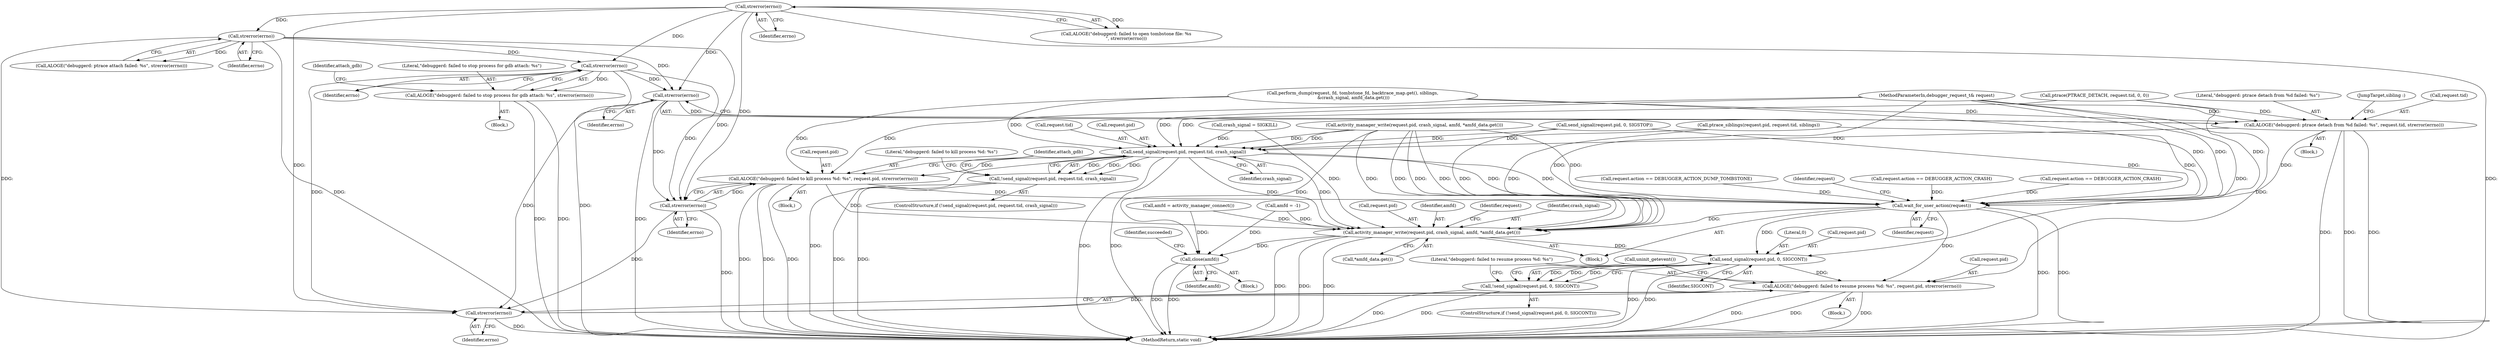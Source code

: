 digraph "0_Android_d7603583f90c2bc6074a4ee2886bd28082d7c65b_1@API" {
"1000273" [label="(Call,strerror(errno))"];
"1000158" [label="(Call,strerror(errno))"];
"1000130" [label="(Call,strerror(errno))"];
"1000271" [label="(Call,ALOGE(\"debuggerd: failed to stop process for gdb attach: %s\", strerror(errno)))"];
"1000306" [label="(Call,strerror(errno))"];
"1000301" [label="(Call,ALOGE(\"debuggerd: ptrace detach from %d failed: %s\", request.tid, strerror(errno)))"];
"1000327" [label="(Call,send_signal(request.pid, request.tid, crash_signal))"];
"1000326" [label="(Call,!send_signal(request.pid, request.tid, crash_signal))"];
"1000336" [label="(Call,ALOGE(\"debuggerd: failed to kill process %d: %s\", request.pid, strerror(errno)))"];
"1000346" [label="(Call,wait_for_user_action(request))"];
"1000348" [label="(Call,activity_manager_write(request.pid, crash_signal, amfd, *amfd_data.get()))"];
"1000358" [label="(Call,send_signal(request.pid, 0, SIGCONT))"];
"1000357" [label="(Call,!send_signal(request.pid, 0, SIGCONT))"];
"1000365" [label="(Call,ALOGE(\"debuggerd: failed to resume process %d: %s\", request.pid, strerror(errno)))"];
"1000373" [label="(Call,close(amfd))"];
"1000341" [label="(Call,strerror(errno))"];
"1000370" [label="(Call,strerror(errno))"];
"1000347" [label="(Identifier,request)"];
"1000372" [label="(Call,uninit_getevent())"];
"1000227" [label="(Call,crash_signal = SIGKILL)"];
"1000307" [label="(Identifier,errno)"];
"1000308" [label="(JumpTarget,sibling :)"];
"1000102" [label="(MethodParameterIn,debugger_request_t& request)"];
"1000365" [label="(Call,ALOGE(\"debuggerd: failed to resume process %d: %s\", request.pid, strerror(errno)))"];
"1000211" [label="(Call,amfd = activity_manager_connect())"];
"1000362" [label="(Literal,0)"];
"1000273" [label="(Call,strerror(errno))"];
"1000303" [label="(Call,request.tid)"];
"1000156" [label="(Call,ALOGE(\"debuggerd: ptrace attach failed: %s\", strerror(errno)))"];
"1000349" [label="(Call,request.pid)"];
"1000306" [label="(Call,strerror(errno))"];
"1000327" [label="(Call,send_signal(request.pid, request.tid, crash_signal))"];
"1000353" [label="(Identifier,amfd)"];
"1000370" [label="(Call,strerror(errno))"];
"1000364" [label="(Block,)"];
"1000302" [label="(Literal,\"debuggerd: ptrace detach from %d failed: %s\")"];
"1000373" [label="(Call,close(amfd))"];
"1000276" [label="(Identifier,attach_gdb)"];
"1000232" [label="(Call,perform_dump(request, fd, tombstone_fd, backtrace_map.get(), siblings,\n &crash_signal, amfd_data.get()))"];
"1000195" [label="(Call,amfd = -1)"];
"1000342" [label="(Identifier,errno)"];
"1000300" [label="(Block,)"];
"1000374" [label="(Identifier,amfd)"];
"1000282" [label="(Call,activity_manager_write(request.pid, crash_signal, amfd, *amfd_data.get()))"];
"1000356" [label="(ControlStructure,if (!send_signal(request.pid, 0, SIGCONT)))"];
"1000292" [label="(Call,ptrace(PTRACE_DETACH, request.tid, 0, 0))"];
"1000270" [label="(Block,)"];
"1000159" [label="(Identifier,errno)"];
"1000272" [label="(Literal,\"debuggerd: failed to stop process for gdb attach: %s\")"];
"1000358" [label="(Call,send_signal(request.pid, 0, SIGCONT))"];
"1000264" [label="(Call,send_signal(request.pid, 0, SIGSTOP))"];
"1000367" [label="(Call,request.pid)"];
"1000335" [label="(Block,)"];
"1000336" [label="(Call,ALOGE(\"debuggerd: failed to kill process %d: %s\", request.pid, strerror(errno)))"];
"1000371" [label="(Identifier,errno)"];
"1000245" [label="(Call,request.action == DEBUGGER_ACTION_DUMP_TOMBSTONE)"];
"1000360" [label="(Identifier,request)"];
"1000377" [label="(Identifier,succeeded)"];
"1000131" [label="(Identifier,errno)"];
"1000331" [label="(Call,request.tid)"];
"1000350" [label="(Identifier,request)"];
"1000337" [label="(Literal,\"debuggerd: failed to kill process %d: %s\")"];
"1000363" [label="(Identifier,SIGCONT)"];
"1000359" [label="(Call,request.pid)"];
"1000378" [label="(MethodReturn,static void)"];
"1000341" [label="(Call,strerror(errno))"];
"1000345" [label="(Block,)"];
"1000128" [label="(Call,ALOGE(\"debuggerd: failed to open tombstone file: %s\n\", strerror(errno)))"];
"1000301" [label="(Call,ALOGE(\"debuggerd: ptrace detach from %d failed: %s\", request.tid, strerror(errno)))"];
"1000158" [label="(Call,strerror(errno))"];
"1000334" [label="(Identifier,crash_signal)"];
"1000328" [label="(Call,request.pid)"];
"1000338" [label="(Call,request.pid)"];
"1000319" [label="(Call,request.action == DEBUGGER_ACTION_CRASH)"];
"1000354" [label="(Call,*amfd_data.get())"];
"1000271" [label="(Call,ALOGE(\"debuggerd: failed to stop process for gdb attach: %s\", strerror(errno)))"];
"1000352" [label="(Identifier,crash_signal)"];
"1000326" [label="(Call,!send_signal(request.pid, request.tid, crash_signal))"];
"1000357" [label="(Call,!send_signal(request.pid, 0, SIGCONT))"];
"1000346" [label="(Call,wait_for_user_action(request))"];
"1000344" [label="(Identifier,attach_gdb)"];
"1000366" [label="(Literal,\"debuggerd: failed to resume process %d: %s\")"];
"1000348" [label="(Call,activity_manager_write(request.pid, crash_signal, amfd, *amfd_data.get()))"];
"1000103" [label="(Block,)"];
"1000205" [label="(Call,request.action == DEBUGGER_ACTION_CRASH)"];
"1000325" [label="(ControlStructure,if (!send_signal(request.pid, request.tid, crash_signal)))"];
"1000274" [label="(Identifier,errno)"];
"1000185" [label="(Call,ptrace_siblings(request.pid, request.tid, siblings))"];
"1000130" [label="(Call,strerror(errno))"];
"1000273" -> "1000271"  [label="AST: "];
"1000273" -> "1000274"  [label="CFG: "];
"1000274" -> "1000273"  [label="AST: "];
"1000271" -> "1000273"  [label="CFG: "];
"1000273" -> "1000378"  [label="DDG: "];
"1000273" -> "1000271"  [label="DDG: "];
"1000158" -> "1000273"  [label="DDG: "];
"1000130" -> "1000273"  [label="DDG: "];
"1000273" -> "1000306"  [label="DDG: "];
"1000273" -> "1000341"  [label="DDG: "];
"1000273" -> "1000370"  [label="DDG: "];
"1000158" -> "1000156"  [label="AST: "];
"1000158" -> "1000159"  [label="CFG: "];
"1000159" -> "1000158"  [label="AST: "];
"1000156" -> "1000158"  [label="CFG: "];
"1000158" -> "1000378"  [label="DDG: "];
"1000158" -> "1000156"  [label="DDG: "];
"1000130" -> "1000158"  [label="DDG: "];
"1000158" -> "1000306"  [label="DDG: "];
"1000158" -> "1000341"  [label="DDG: "];
"1000158" -> "1000370"  [label="DDG: "];
"1000130" -> "1000128"  [label="AST: "];
"1000130" -> "1000131"  [label="CFG: "];
"1000131" -> "1000130"  [label="AST: "];
"1000128" -> "1000130"  [label="CFG: "];
"1000130" -> "1000378"  [label="DDG: "];
"1000130" -> "1000128"  [label="DDG: "];
"1000130" -> "1000306"  [label="DDG: "];
"1000130" -> "1000341"  [label="DDG: "];
"1000130" -> "1000370"  [label="DDG: "];
"1000271" -> "1000270"  [label="AST: "];
"1000272" -> "1000271"  [label="AST: "];
"1000276" -> "1000271"  [label="CFG: "];
"1000271" -> "1000378"  [label="DDG: "];
"1000271" -> "1000378"  [label="DDG: "];
"1000306" -> "1000301"  [label="AST: "];
"1000306" -> "1000307"  [label="CFG: "];
"1000307" -> "1000306"  [label="AST: "];
"1000301" -> "1000306"  [label="CFG: "];
"1000306" -> "1000378"  [label="DDG: "];
"1000306" -> "1000301"  [label="DDG: "];
"1000306" -> "1000341"  [label="DDG: "];
"1000306" -> "1000370"  [label="DDG: "];
"1000301" -> "1000300"  [label="AST: "];
"1000302" -> "1000301"  [label="AST: "];
"1000303" -> "1000301"  [label="AST: "];
"1000308" -> "1000301"  [label="CFG: "];
"1000301" -> "1000378"  [label="DDG: "];
"1000301" -> "1000378"  [label="DDG: "];
"1000301" -> "1000378"  [label="DDG: "];
"1000292" -> "1000301"  [label="DDG: "];
"1000232" -> "1000301"  [label="DDG: "];
"1000102" -> "1000301"  [label="DDG: "];
"1000301" -> "1000327"  [label="DDG: "];
"1000301" -> "1000346"  [label="DDG: "];
"1000327" -> "1000326"  [label="AST: "];
"1000327" -> "1000334"  [label="CFG: "];
"1000328" -> "1000327"  [label="AST: "];
"1000331" -> "1000327"  [label="AST: "];
"1000334" -> "1000327"  [label="AST: "];
"1000326" -> "1000327"  [label="CFG: "];
"1000327" -> "1000378"  [label="DDG: "];
"1000327" -> "1000378"  [label="DDG: "];
"1000327" -> "1000378"  [label="DDG: "];
"1000327" -> "1000326"  [label="DDG: "];
"1000327" -> "1000326"  [label="DDG: "];
"1000327" -> "1000326"  [label="DDG: "];
"1000185" -> "1000327"  [label="DDG: "];
"1000232" -> "1000327"  [label="DDG: "];
"1000264" -> "1000327"  [label="DDG: "];
"1000282" -> "1000327"  [label="DDG: "];
"1000282" -> "1000327"  [label="DDG: "];
"1000102" -> "1000327"  [label="DDG: "];
"1000292" -> "1000327"  [label="DDG: "];
"1000227" -> "1000327"  [label="DDG: "];
"1000327" -> "1000336"  [label="DDG: "];
"1000327" -> "1000346"  [label="DDG: "];
"1000327" -> "1000346"  [label="DDG: "];
"1000327" -> "1000348"  [label="DDG: "];
"1000327" -> "1000348"  [label="DDG: "];
"1000326" -> "1000325"  [label="AST: "];
"1000337" -> "1000326"  [label="CFG: "];
"1000344" -> "1000326"  [label="CFG: "];
"1000326" -> "1000378"  [label="DDG: "];
"1000326" -> "1000378"  [label="DDG: "];
"1000336" -> "1000335"  [label="AST: "];
"1000336" -> "1000341"  [label="CFG: "];
"1000337" -> "1000336"  [label="AST: "];
"1000338" -> "1000336"  [label="AST: "];
"1000341" -> "1000336"  [label="AST: "];
"1000344" -> "1000336"  [label="CFG: "];
"1000336" -> "1000378"  [label="DDG: "];
"1000336" -> "1000378"  [label="DDG: "];
"1000336" -> "1000378"  [label="DDG: "];
"1000232" -> "1000336"  [label="DDG: "];
"1000102" -> "1000336"  [label="DDG: "];
"1000341" -> "1000336"  [label="DDG: "];
"1000336" -> "1000346"  [label="DDG: "];
"1000336" -> "1000348"  [label="DDG: "];
"1000346" -> "1000345"  [label="AST: "];
"1000346" -> "1000347"  [label="CFG: "];
"1000347" -> "1000346"  [label="AST: "];
"1000350" -> "1000346"  [label="CFG: "];
"1000346" -> "1000378"  [label="DDG: "];
"1000346" -> "1000378"  [label="DDG: "];
"1000185" -> "1000346"  [label="DDG: "];
"1000205" -> "1000346"  [label="DDG: "];
"1000264" -> "1000346"  [label="DDG: "];
"1000319" -> "1000346"  [label="DDG: "];
"1000292" -> "1000346"  [label="DDG: "];
"1000232" -> "1000346"  [label="DDG: "];
"1000245" -> "1000346"  [label="DDG: "];
"1000282" -> "1000346"  [label="DDG: "];
"1000102" -> "1000346"  [label="DDG: "];
"1000346" -> "1000348"  [label="DDG: "];
"1000346" -> "1000358"  [label="DDG: "];
"1000346" -> "1000365"  [label="DDG: "];
"1000348" -> "1000345"  [label="AST: "];
"1000348" -> "1000354"  [label="CFG: "];
"1000349" -> "1000348"  [label="AST: "];
"1000352" -> "1000348"  [label="AST: "];
"1000353" -> "1000348"  [label="AST: "];
"1000354" -> "1000348"  [label="AST: "];
"1000360" -> "1000348"  [label="CFG: "];
"1000348" -> "1000378"  [label="DDG: "];
"1000348" -> "1000378"  [label="DDG: "];
"1000348" -> "1000378"  [label="DDG: "];
"1000185" -> "1000348"  [label="DDG: "];
"1000264" -> "1000348"  [label="DDG: "];
"1000282" -> "1000348"  [label="DDG: "];
"1000282" -> "1000348"  [label="DDG: "];
"1000282" -> "1000348"  [label="DDG: "];
"1000282" -> "1000348"  [label="DDG: "];
"1000102" -> "1000348"  [label="DDG: "];
"1000227" -> "1000348"  [label="DDG: "];
"1000211" -> "1000348"  [label="DDG: "];
"1000195" -> "1000348"  [label="DDG: "];
"1000348" -> "1000358"  [label="DDG: "];
"1000348" -> "1000373"  [label="DDG: "];
"1000358" -> "1000357"  [label="AST: "];
"1000358" -> "1000363"  [label="CFG: "];
"1000359" -> "1000358"  [label="AST: "];
"1000362" -> "1000358"  [label="AST: "];
"1000363" -> "1000358"  [label="AST: "];
"1000357" -> "1000358"  [label="CFG: "];
"1000358" -> "1000378"  [label="DDG: "];
"1000358" -> "1000378"  [label="DDG: "];
"1000358" -> "1000357"  [label="DDG: "];
"1000358" -> "1000357"  [label="DDG: "];
"1000358" -> "1000357"  [label="DDG: "];
"1000102" -> "1000358"  [label="DDG: "];
"1000358" -> "1000365"  [label="DDG: "];
"1000357" -> "1000356"  [label="AST: "];
"1000366" -> "1000357"  [label="CFG: "];
"1000372" -> "1000357"  [label="CFG: "];
"1000357" -> "1000378"  [label="DDG: "];
"1000357" -> "1000378"  [label="DDG: "];
"1000365" -> "1000364"  [label="AST: "];
"1000365" -> "1000370"  [label="CFG: "];
"1000366" -> "1000365"  [label="AST: "];
"1000367" -> "1000365"  [label="AST: "];
"1000370" -> "1000365"  [label="AST: "];
"1000372" -> "1000365"  [label="CFG: "];
"1000365" -> "1000378"  [label="DDG: "];
"1000365" -> "1000378"  [label="DDG: "];
"1000365" -> "1000378"  [label="DDG: "];
"1000102" -> "1000365"  [label="DDG: "];
"1000370" -> "1000365"  [label="DDG: "];
"1000373" -> "1000103"  [label="AST: "];
"1000373" -> "1000374"  [label="CFG: "];
"1000374" -> "1000373"  [label="AST: "];
"1000377" -> "1000373"  [label="CFG: "];
"1000373" -> "1000378"  [label="DDG: "];
"1000373" -> "1000378"  [label="DDG: "];
"1000282" -> "1000373"  [label="DDG: "];
"1000211" -> "1000373"  [label="DDG: "];
"1000195" -> "1000373"  [label="DDG: "];
"1000341" -> "1000342"  [label="CFG: "];
"1000342" -> "1000341"  [label="AST: "];
"1000341" -> "1000378"  [label="DDG: "];
"1000341" -> "1000370"  [label="DDG: "];
"1000370" -> "1000371"  [label="CFG: "];
"1000371" -> "1000370"  [label="AST: "];
"1000370" -> "1000378"  [label="DDG: "];
}
